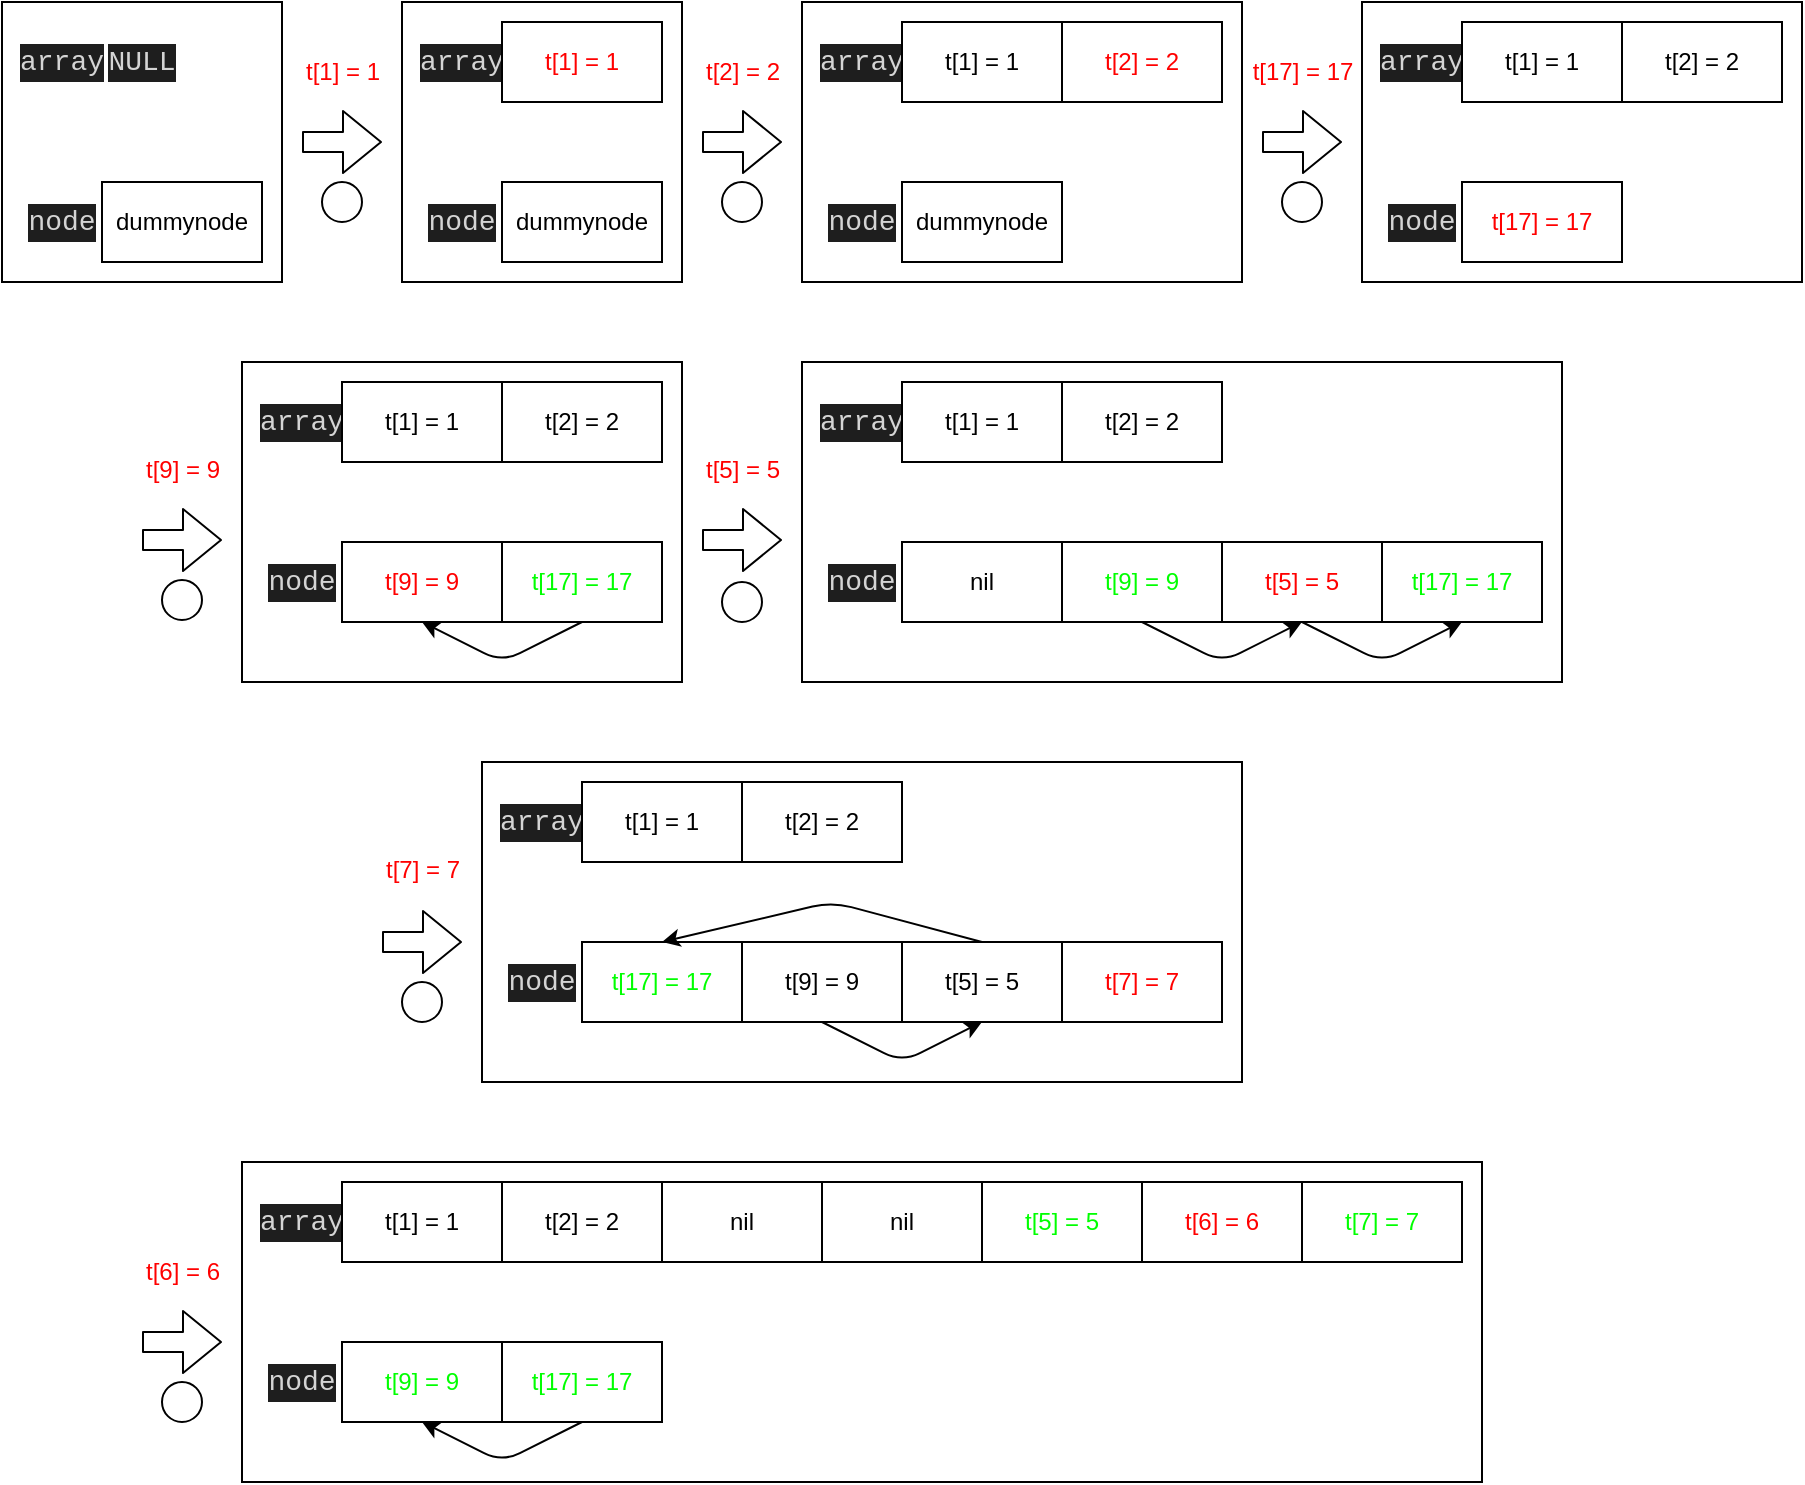<mxfile>
    <diagram id="_iM76MYS8qOPmsm7Uyij" name="Page-1">
        <mxGraphModel dx="1459" dy="834" grid="0" gridSize="10" guides="1" tooltips="1" connect="1" arrows="1" fold="1" page="0" pageScale="1" pageWidth="850" pageHeight="1100" math="0" shadow="0">
            <root>
                <mxCell id="0"/>
                <mxCell id="1" parent="0"/>
                <mxCell id="2" value="dummynode" style="rounded=0;whiteSpace=wrap;html=1;" parent="1" vertex="1">
                    <mxGeometry x="80" y="160" width="80" height="40" as="geometry"/>
                </mxCell>
                <mxCell id="3" value="&lt;div style=&quot;color: rgb(212, 212, 212); background-color: rgb(30, 30, 30); font-family: Consolas, &amp;quot;Courier New&amp;quot;, monospace; font-size: 14px; line-height: 19px;&quot;&gt;array&lt;/div&gt;" style="text;html=1;strokeColor=none;fillColor=none;align=center;verticalAlign=middle;whiteSpace=wrap;rounded=0;" parent="1" vertex="1">
                    <mxGeometry x="30" y="85" width="60" height="30" as="geometry"/>
                </mxCell>
                <mxCell id="4" value="&lt;div style=&quot;color: rgb(212, 212, 212); background-color: rgb(30, 30, 30); font-family: Consolas, &amp;quot;Courier New&amp;quot;, monospace; font-size: 14px; line-height: 19px;&quot;&gt;&lt;div style=&quot;line-height: 19px;&quot;&gt;node&lt;/div&gt;&lt;/div&gt;" style="text;html=1;strokeColor=none;fillColor=none;align=center;verticalAlign=middle;whiteSpace=wrap;rounded=0;" parent="1" vertex="1">
                    <mxGeometry x="30" y="165" width="60" height="30" as="geometry"/>
                </mxCell>
                <mxCell id="5" value="&lt;div style=&quot;color: rgb(212, 212, 212); background-color: rgb(30, 30, 30); font-family: Consolas, &amp;quot;Courier New&amp;quot;, monospace; font-size: 14px; line-height: 19px;&quot;&gt;NULL&lt;/div&gt;" style="text;html=1;strokeColor=none;fillColor=none;align=center;verticalAlign=middle;whiteSpace=wrap;rounded=0;" parent="1" vertex="1">
                    <mxGeometry x="70" y="85" width="60" height="30" as="geometry"/>
                </mxCell>
                <mxCell id="6" value="&lt;div style=&quot;color: rgb(212, 212, 212); background-color: rgb(30, 30, 30); font-family: Consolas, &amp;quot;Courier New&amp;quot;, monospace; font-size: 14px; line-height: 19px;&quot;&gt;array&lt;/div&gt;" style="text;html=1;strokeColor=none;fillColor=none;align=center;verticalAlign=middle;whiteSpace=wrap;rounded=0;" parent="1" vertex="1">
                    <mxGeometry x="230" y="85" width="60" height="30" as="geometry"/>
                </mxCell>
                <mxCell id="7" value="&lt;div style=&quot;color: rgb(212, 212, 212); background-color: rgb(30, 30, 30); font-family: Consolas, &amp;quot;Courier New&amp;quot;, monospace; font-size: 14px; line-height: 19px;&quot;&gt;&lt;div style=&quot;line-height: 19px;&quot;&gt;node&lt;/div&gt;&lt;/div&gt;" style="text;html=1;strokeColor=none;fillColor=none;align=center;verticalAlign=middle;whiteSpace=wrap;rounded=0;" parent="1" vertex="1">
                    <mxGeometry x="230" y="165" width="60" height="30" as="geometry"/>
                </mxCell>
                <mxCell id="8" value="&lt;font color=&quot;#ff0000&quot;&gt;t[1] = 1&lt;/font&gt;" style="rounded=0;whiteSpace=wrap;html=1;" parent="1" vertex="1">
                    <mxGeometry x="280" y="80" width="80" height="40" as="geometry"/>
                </mxCell>
                <mxCell id="10" value="dummynode" style="rounded=0;whiteSpace=wrap;html=1;" parent="1" vertex="1">
                    <mxGeometry x="280" y="160" width="80" height="40" as="geometry"/>
                </mxCell>
                <mxCell id="11" value="&lt;div style=&quot;color: rgb(212, 212, 212); background-color: rgb(30, 30, 30); font-family: Consolas, &amp;quot;Courier New&amp;quot;, monospace; font-size: 14px; line-height: 19px;&quot;&gt;array&lt;/div&gt;" style="text;html=1;strokeColor=none;fillColor=none;align=center;verticalAlign=middle;whiteSpace=wrap;rounded=0;" parent="1" vertex="1">
                    <mxGeometry x="430" y="85" width="60" height="30" as="geometry"/>
                </mxCell>
                <mxCell id="12" value="&lt;div style=&quot;color: rgb(212, 212, 212); background-color: rgb(30, 30, 30); font-family: Consolas, &amp;quot;Courier New&amp;quot;, monospace; font-size: 14px; line-height: 19px;&quot;&gt;&lt;div style=&quot;line-height: 19px;&quot;&gt;node&lt;/div&gt;&lt;/div&gt;" style="text;html=1;strokeColor=none;fillColor=none;align=center;verticalAlign=middle;whiteSpace=wrap;rounded=0;" parent="1" vertex="1">
                    <mxGeometry x="430" y="165" width="60" height="30" as="geometry"/>
                </mxCell>
                <mxCell id="13" value="t[1] = 1" style="rounded=0;whiteSpace=wrap;html=1;" parent="1" vertex="1">
                    <mxGeometry x="480" y="80" width="80" height="40" as="geometry"/>
                </mxCell>
                <mxCell id="14" value="dummynode" style="rounded=0;whiteSpace=wrap;html=1;" parent="1" vertex="1">
                    <mxGeometry x="480" y="160" width="80" height="40" as="geometry"/>
                </mxCell>
                <mxCell id="15" value="&lt;font&gt;t[2] = 2&lt;/font&gt;" style="rounded=0;whiteSpace=wrap;html=1;fontColor=#FF0000;" parent="1" vertex="1">
                    <mxGeometry x="560" y="80" width="80" height="40" as="geometry"/>
                </mxCell>
                <mxCell id="16" value="&lt;div style=&quot;color: rgb(212, 212, 212); background-color: rgb(30, 30, 30); font-family: Consolas, &amp;quot;Courier New&amp;quot;, monospace; font-size: 14px; line-height: 19px;&quot;&gt;array&lt;/div&gt;" style="text;html=1;strokeColor=none;fillColor=none;align=center;verticalAlign=middle;whiteSpace=wrap;rounded=0;" parent="1" vertex="1">
                    <mxGeometry x="710" y="85" width="60" height="30" as="geometry"/>
                </mxCell>
                <mxCell id="17" value="&lt;div style=&quot;color: rgb(212, 212, 212); background-color: rgb(30, 30, 30); font-family: Consolas, &amp;quot;Courier New&amp;quot;, monospace; font-size: 14px; line-height: 19px;&quot;&gt;&lt;div style=&quot;line-height: 19px;&quot;&gt;node&lt;/div&gt;&lt;/div&gt;" style="text;html=1;strokeColor=none;fillColor=none;align=center;verticalAlign=middle;whiteSpace=wrap;rounded=0;" parent="1" vertex="1">
                    <mxGeometry x="710" y="165" width="60" height="30" as="geometry"/>
                </mxCell>
                <mxCell id="18" value="t[1] = 1" style="rounded=0;whiteSpace=wrap;html=1;" parent="1" vertex="1">
                    <mxGeometry x="760" y="80" width="80" height="40" as="geometry"/>
                </mxCell>
                <mxCell id="19" value="&lt;font&gt;t[17] = 17&lt;/font&gt;" style="rounded=0;whiteSpace=wrap;html=1;fontColor=#FF0000;" parent="1" vertex="1">
                    <mxGeometry x="760" y="160" width="80" height="40" as="geometry"/>
                </mxCell>
                <mxCell id="20" value="t[2] = 2" style="rounded=0;whiteSpace=wrap;html=1;" parent="1" vertex="1">
                    <mxGeometry x="840" y="80" width="80" height="40" as="geometry"/>
                </mxCell>
                <mxCell id="21" value="&lt;div style=&quot;color: rgb(212, 212, 212); background-color: rgb(30, 30, 30); font-family: Consolas, &amp;quot;Courier New&amp;quot;, monospace; font-size: 14px; line-height: 19px;&quot;&gt;array&lt;/div&gt;" style="text;html=1;strokeColor=none;fillColor=none;align=center;verticalAlign=middle;whiteSpace=wrap;rounded=0;" parent="1" vertex="1">
                    <mxGeometry x="150" y="265" width="60" height="30" as="geometry"/>
                </mxCell>
                <mxCell id="22" value="&lt;div style=&quot;color: rgb(212, 212, 212); background-color: rgb(30, 30, 30); font-family: Consolas, &amp;quot;Courier New&amp;quot;, monospace; font-size: 14px; line-height: 19px;&quot;&gt;&lt;div style=&quot;line-height: 19px;&quot;&gt;node&lt;/div&gt;&lt;/div&gt;" style="text;html=1;strokeColor=none;fillColor=none;align=center;verticalAlign=middle;whiteSpace=wrap;rounded=0;" parent="1" vertex="1">
                    <mxGeometry x="150" y="345" width="60" height="30" as="geometry"/>
                </mxCell>
                <mxCell id="23" value="t[1] = 1" style="rounded=0;whiteSpace=wrap;html=1;" parent="1" vertex="1">
                    <mxGeometry x="200" y="260" width="80" height="40" as="geometry"/>
                </mxCell>
                <mxCell id="24" value="&lt;font color=&quot;#ff0000&quot;&gt;t[9] = 9&lt;/font&gt;" style="rounded=0;whiteSpace=wrap;html=1;" parent="1" vertex="1">
                    <mxGeometry x="200" y="340" width="80" height="40" as="geometry"/>
                </mxCell>
                <mxCell id="25" value="t[2] = 2" style="rounded=0;whiteSpace=wrap;html=1;" parent="1" vertex="1">
                    <mxGeometry x="280" y="260" width="80" height="40" as="geometry"/>
                </mxCell>
                <mxCell id="26" value="&lt;font color=&quot;#00ff00&quot;&gt;t[17] = 17&lt;/font&gt;" style="rounded=0;whiteSpace=wrap;html=1;" parent="1" vertex="1">
                    <mxGeometry x="280" y="340" width="80" height="40" as="geometry"/>
                </mxCell>
                <mxCell id="27" value="&lt;div style=&quot;color: rgb(212, 212, 212); background-color: rgb(30, 30, 30); font-family: Consolas, &amp;quot;Courier New&amp;quot;, monospace; font-size: 14px; line-height: 19px;&quot;&gt;array&lt;/div&gt;" style="text;html=1;strokeColor=none;fillColor=none;align=center;verticalAlign=middle;whiteSpace=wrap;rounded=0;" parent="1" vertex="1">
                    <mxGeometry x="430" y="265" width="60" height="30" as="geometry"/>
                </mxCell>
                <mxCell id="28" value="&lt;div style=&quot;color: rgb(212, 212, 212); background-color: rgb(30, 30, 30); font-family: Consolas, &amp;quot;Courier New&amp;quot;, monospace; font-size: 14px; line-height: 19px;&quot;&gt;&lt;div style=&quot;line-height: 19px;&quot;&gt;node&lt;/div&gt;&lt;/div&gt;" style="text;html=1;strokeColor=none;fillColor=none;align=center;verticalAlign=middle;whiteSpace=wrap;rounded=0;" parent="1" vertex="1">
                    <mxGeometry x="430" y="345" width="60" height="30" as="geometry"/>
                </mxCell>
                <mxCell id="29" value="t[1] = 1" style="rounded=0;whiteSpace=wrap;html=1;" parent="1" vertex="1">
                    <mxGeometry x="480" y="260" width="80" height="40" as="geometry"/>
                </mxCell>
                <mxCell id="30" value="nil" style="rounded=0;whiteSpace=wrap;html=1;" parent="1" vertex="1">
                    <mxGeometry x="480" y="340" width="80" height="40" as="geometry"/>
                </mxCell>
                <mxCell id="31" value="t[2] = 2" style="rounded=0;whiteSpace=wrap;html=1;" parent="1" vertex="1">
                    <mxGeometry x="560" y="260" width="80" height="40" as="geometry"/>
                </mxCell>
                <mxCell id="32" value="t[9] = 9" style="rounded=0;whiteSpace=wrap;html=1;fontColor=#00FF00;" parent="1" vertex="1">
                    <mxGeometry x="560" y="340" width="80" height="40" as="geometry"/>
                </mxCell>
                <mxCell id="41" value="&lt;font color=&quot;#ff0000&quot;&gt;t[5] = 5&lt;/font&gt;" style="rounded=0;whiteSpace=wrap;html=1;" parent="1" vertex="1">
                    <mxGeometry x="640" y="340" width="80" height="40" as="geometry"/>
                </mxCell>
                <mxCell id="42" value="t[17] = 17" style="rounded=0;whiteSpace=wrap;html=1;fontColor=#00FF00;" parent="1" vertex="1">
                    <mxGeometry x="720" y="340" width="80" height="40" as="geometry"/>
                </mxCell>
                <mxCell id="43" value="&lt;div style=&quot;color: rgb(212, 212, 212); background-color: rgb(30, 30, 30); font-family: Consolas, &amp;quot;Courier New&amp;quot;, monospace; font-size: 14px; line-height: 19px;&quot;&gt;array&lt;/div&gt;" style="text;html=1;strokeColor=none;fillColor=none;align=center;verticalAlign=middle;whiteSpace=wrap;rounded=0;" parent="1" vertex="1">
                    <mxGeometry x="270" y="465" width="60" height="30" as="geometry"/>
                </mxCell>
                <mxCell id="44" value="&lt;div style=&quot;color: rgb(212, 212, 212); background-color: rgb(30, 30, 30); font-family: Consolas, &amp;quot;Courier New&amp;quot;, monospace; font-size: 14px; line-height: 19px;&quot;&gt;&lt;div style=&quot;line-height: 19px;&quot;&gt;node&lt;/div&gt;&lt;/div&gt;" style="text;html=1;strokeColor=none;fillColor=none;align=center;verticalAlign=middle;whiteSpace=wrap;rounded=0;" parent="1" vertex="1">
                    <mxGeometry x="270" y="545" width="60" height="30" as="geometry"/>
                </mxCell>
                <mxCell id="45" value="t[1] = 1" style="rounded=0;whiteSpace=wrap;html=1;" parent="1" vertex="1">
                    <mxGeometry x="320" y="460" width="80" height="40" as="geometry"/>
                </mxCell>
                <mxCell id="46" value="t[7] = 7" style="rounded=0;whiteSpace=wrap;html=1;fontColor=#FF0000;" parent="1" vertex="1">
                    <mxGeometry x="560" y="540" width="80" height="40" as="geometry"/>
                </mxCell>
                <mxCell id="47" value="t[2] = 2" style="rounded=0;whiteSpace=wrap;html=1;" parent="1" vertex="1">
                    <mxGeometry x="400" y="460" width="80" height="40" as="geometry"/>
                </mxCell>
                <mxCell id="48" value="t[9] = 9" style="rounded=0;whiteSpace=wrap;html=1;" parent="1" vertex="1">
                    <mxGeometry x="400" y="540" width="80" height="40" as="geometry"/>
                </mxCell>
                <mxCell id="49" value="t[5] = 5" style="rounded=0;whiteSpace=wrap;html=1;" parent="1" vertex="1">
                    <mxGeometry x="480" y="540" width="80" height="40" as="geometry"/>
                </mxCell>
                <mxCell id="50" value="t[17] = 17" style="rounded=0;whiteSpace=wrap;html=1;fontColor=#00FF00;" parent="1" vertex="1">
                    <mxGeometry x="320" y="540" width="80" height="40" as="geometry"/>
                </mxCell>
                <mxCell id="68" value="" style="endArrow=classic;html=1;entryX=0.5;entryY=1;entryDx=0;entryDy=0;" parent="1" target="24" edge="1">
                    <mxGeometry width="50" height="50" relative="1" as="geometry">
                        <mxPoint x="320" y="380" as="sourcePoint"/>
                        <mxPoint x="370" y="330" as="targetPoint"/>
                        <Array as="points">
                            <mxPoint x="280" y="400"/>
                        </Array>
                    </mxGeometry>
                </mxCell>
                <mxCell id="69" value="" style="endArrow=classic;html=1;exitX=0.5;exitY=1;exitDx=0;exitDy=0;entryX=0.5;entryY=1;entryDx=0;entryDy=0;" parent="1" source="32" target="41" edge="1">
                    <mxGeometry width="50" height="50" relative="1" as="geometry">
                        <mxPoint x="520" y="420" as="sourcePoint"/>
                        <mxPoint x="570" y="370" as="targetPoint"/>
                        <Array as="points">
                            <mxPoint x="640" y="400"/>
                        </Array>
                    </mxGeometry>
                </mxCell>
                <mxCell id="78" value="" style="endArrow=classic;html=1;exitX=0.5;exitY=1;exitDx=0;exitDy=0;entryX=0.5;entryY=1;entryDx=0;entryDy=0;" parent="1" source="48" target="49" edge="1">
                    <mxGeometry width="50" height="50" relative="1" as="geometry">
                        <mxPoint x="610" y="560" as="sourcePoint"/>
                        <mxPoint x="660" y="510" as="targetPoint"/>
                        <Array as="points">
                            <mxPoint x="480" y="600"/>
                        </Array>
                    </mxGeometry>
                </mxCell>
                <mxCell id="89" value="" style="rounded=0;whiteSpace=wrap;html=1;fillColor=none;" parent="1" vertex="1">
                    <mxGeometry x="30" y="70" width="140" height="140" as="geometry"/>
                </mxCell>
                <mxCell id="91" value="" style="rounded=0;whiteSpace=wrap;html=1;fillColor=none;" parent="1" vertex="1">
                    <mxGeometry x="430" y="70" width="220" height="140" as="geometry"/>
                </mxCell>
                <mxCell id="92" value="" style="rounded=0;whiteSpace=wrap;html=1;fillColor=none;" parent="1" vertex="1">
                    <mxGeometry x="710" y="70" width="220" height="140" as="geometry"/>
                </mxCell>
                <mxCell id="93" value="" style="rounded=0;whiteSpace=wrap;html=1;fillColor=none;" parent="1" vertex="1">
                    <mxGeometry x="150" y="250" width="220" height="160" as="geometry"/>
                </mxCell>
                <mxCell id="94" value="" style="rounded=0;whiteSpace=wrap;html=1;fillColor=none;" parent="1" vertex="1">
                    <mxGeometry x="430" y="250" width="380" height="160" as="geometry"/>
                </mxCell>
                <mxCell id="95" value="" style="rounded=0;whiteSpace=wrap;html=1;fillColor=none;" parent="1" vertex="1">
                    <mxGeometry x="270" y="450" width="380" height="160" as="geometry"/>
                </mxCell>
                <mxCell id="98" value="" style="shape=flexArrow;endArrow=classic;html=1;" parent="1" edge="1">
                    <mxGeometry width="50" height="50" relative="1" as="geometry">
                        <mxPoint x="180" y="140" as="sourcePoint"/>
                        <mxPoint x="220" y="140" as="targetPoint"/>
                    </mxGeometry>
                </mxCell>
                <mxCell id="99" value="&lt;font color=&quot;#ff0000&quot;&gt;t[1] = 1&lt;/font&gt;" style="text;html=1;align=center;verticalAlign=middle;resizable=0;points=[];autosize=1;strokeColor=none;fillColor=none;" parent="1" vertex="1">
                    <mxGeometry x="170" y="90" width="60" height="30" as="geometry"/>
                </mxCell>
                <mxCell id="100" value="" style="rounded=0;whiteSpace=wrap;html=1;fillColor=none;" parent="1" vertex="1">
                    <mxGeometry x="230" y="70" width="140" height="140" as="geometry"/>
                </mxCell>
                <mxCell id="101" value="" style="shape=flexArrow;endArrow=classic;html=1;" parent="1" edge="1">
                    <mxGeometry width="50" height="50" relative="1" as="geometry">
                        <mxPoint x="380.0" y="140" as="sourcePoint"/>
                        <mxPoint x="420.0" y="140" as="targetPoint"/>
                    </mxGeometry>
                </mxCell>
                <mxCell id="102" value="t[2] = 2" style="text;html=1;align=center;verticalAlign=middle;resizable=0;points=[];autosize=1;strokeColor=none;fillColor=none;fontColor=#FF0000;" parent="1" vertex="1">
                    <mxGeometry x="370" y="90" width="60" height="30" as="geometry"/>
                </mxCell>
                <mxCell id="103" value="" style="shape=flexArrow;endArrow=classic;html=1;" parent="1" edge="1">
                    <mxGeometry width="50" height="50" relative="1" as="geometry">
                        <mxPoint x="660.0" y="140" as="sourcePoint"/>
                        <mxPoint x="700.0" y="140" as="targetPoint"/>
                    </mxGeometry>
                </mxCell>
                <mxCell id="104" value="t[17] = 17" style="text;html=1;align=center;verticalAlign=middle;resizable=0;points=[];autosize=1;strokeColor=none;fillColor=none;fontColor=#FF0000;" parent="1" vertex="1">
                    <mxGeometry x="645" y="90" width="70" height="30" as="geometry"/>
                </mxCell>
                <mxCell id="107" value="" style="shape=flexArrow;endArrow=classic;html=1;" parent="1" edge="1">
                    <mxGeometry width="50" height="50" relative="1" as="geometry">
                        <mxPoint x="380" y="339" as="sourcePoint"/>
                        <mxPoint x="420" y="339" as="targetPoint"/>
                    </mxGeometry>
                </mxCell>
                <mxCell id="108" value="t[5] = 5" style="text;html=1;align=center;verticalAlign=middle;resizable=0;points=[];autosize=1;strokeColor=none;fillColor=none;fontColor=#FF0000;" parent="1" vertex="1">
                    <mxGeometry x="370" y="289" width="60" height="30" as="geometry"/>
                </mxCell>
                <mxCell id="111" value="" style="shape=flexArrow;endArrow=classic;html=1;" parent="1" edge="1">
                    <mxGeometry width="50" height="50" relative="1" as="geometry">
                        <mxPoint x="100" y="339" as="sourcePoint"/>
                        <mxPoint x="140" y="339" as="targetPoint"/>
                    </mxGeometry>
                </mxCell>
                <mxCell id="112" value="t[9] = 9" style="text;html=1;align=center;verticalAlign=middle;resizable=0;points=[];autosize=1;strokeColor=none;fillColor=none;fontColor=#FF0000;" parent="1" vertex="1">
                    <mxGeometry x="90" y="289" width="60" height="30" as="geometry"/>
                </mxCell>
                <mxCell id="115" value="" style="shape=flexArrow;endArrow=classic;html=1;" parent="1" edge="1">
                    <mxGeometry width="50" height="50" relative="1" as="geometry">
                        <mxPoint x="220" y="540" as="sourcePoint"/>
                        <mxPoint x="260" y="540" as="targetPoint"/>
                    </mxGeometry>
                </mxCell>
                <mxCell id="116" value="t[7] = 7" style="text;html=1;align=center;verticalAlign=middle;resizable=0;points=[];autosize=1;strokeColor=none;fillColor=none;fontColor=#FF0000;" parent="1" vertex="1">
                    <mxGeometry x="210" y="489" width="60" height="30" as="geometry"/>
                </mxCell>
                <mxCell id="121" value="1" style="ellipse;whiteSpace=wrap;html=1;aspect=fixed;labelBackgroundColor=none;fontColor=#FFFFFF;fillColor=none;" parent="1" vertex="1">
                    <mxGeometry x="190" y="160" width="20" height="20" as="geometry"/>
                </mxCell>
                <mxCell id="122" value="2" style="ellipse;whiteSpace=wrap;html=1;aspect=fixed;labelBackgroundColor=none;fontColor=#FFFFFF;fillColor=none;" parent="1" vertex="1">
                    <mxGeometry x="390" y="160" width="20" height="20" as="geometry"/>
                </mxCell>
                <mxCell id="123" value="3" style="ellipse;whiteSpace=wrap;html=1;aspect=fixed;labelBackgroundColor=none;fontColor=#FFFFFF;fillColor=none;" parent="1" vertex="1">
                    <mxGeometry x="670" y="160" width="20" height="20" as="geometry"/>
                </mxCell>
                <mxCell id="124" value="4" style="ellipse;whiteSpace=wrap;html=1;aspect=fixed;labelBackgroundColor=none;fontColor=#FFFFFF;fillColor=none;" parent="1" vertex="1">
                    <mxGeometry x="110" y="359" width="20" height="20" as="geometry"/>
                </mxCell>
                <mxCell id="125" value="5" style="ellipse;whiteSpace=wrap;html=1;aspect=fixed;labelBackgroundColor=none;fontColor=#FFFFFF;fillColor=none;" vertex="1" parent="1">
                    <mxGeometry x="390" y="360" width="20" height="20" as="geometry"/>
                </mxCell>
                <mxCell id="126" value="6" style="ellipse;whiteSpace=wrap;html=1;aspect=fixed;labelBackgroundColor=none;fontColor=#FFFFFF;fillColor=none;" vertex="1" parent="1">
                    <mxGeometry x="230" y="560" width="20" height="20" as="geometry"/>
                </mxCell>
                <mxCell id="129" value="" style="endArrow=classic;html=1;exitX=0.5;exitY=1;exitDx=0;exitDy=0;entryX=0.5;entryY=1;entryDx=0;entryDy=0;" edge="1" parent="1">
                    <mxGeometry width="50" height="50" relative="1" as="geometry">
                        <mxPoint x="680" y="380" as="sourcePoint"/>
                        <mxPoint x="760" y="380" as="targetPoint"/>
                        <Array as="points">
                            <mxPoint x="720" y="400"/>
                        </Array>
                    </mxGeometry>
                </mxCell>
                <mxCell id="131" value="&lt;div style=&quot;color: rgb(212, 212, 212); background-color: rgb(30, 30, 30); font-family: Consolas, &amp;quot;Courier New&amp;quot;, monospace; font-size: 14px; line-height: 19px;&quot;&gt;array&lt;/div&gt;" style="text;html=1;strokeColor=none;fillColor=none;align=center;verticalAlign=middle;whiteSpace=wrap;rounded=0;" vertex="1" parent="1">
                    <mxGeometry x="150" y="665" width="60" height="30" as="geometry"/>
                </mxCell>
                <mxCell id="132" value="&lt;div style=&quot;color: rgb(212, 212, 212); background-color: rgb(30, 30, 30); font-family: Consolas, &amp;quot;Courier New&amp;quot;, monospace; font-size: 14px; line-height: 19px;&quot;&gt;&lt;div style=&quot;line-height: 19px;&quot;&gt;node&lt;/div&gt;&lt;/div&gt;" style="text;html=1;strokeColor=none;fillColor=none;align=center;verticalAlign=middle;whiteSpace=wrap;rounded=0;" vertex="1" parent="1">
                    <mxGeometry x="150" y="745" width="60" height="30" as="geometry"/>
                </mxCell>
                <mxCell id="133" value="t[1] = 1" style="rounded=0;whiteSpace=wrap;html=1;" vertex="1" parent="1">
                    <mxGeometry x="200" y="660" width="80" height="40" as="geometry"/>
                </mxCell>
                <mxCell id="135" value="t[2] = 2" style="rounded=0;whiteSpace=wrap;html=1;" vertex="1" parent="1">
                    <mxGeometry x="280" y="660" width="80" height="40" as="geometry"/>
                </mxCell>
                <mxCell id="136" value="&lt;font color=&quot;#00ff00&quot;&gt;t[9] = 9&lt;/font&gt;" style="rounded=0;whiteSpace=wrap;html=1;" vertex="1" parent="1">
                    <mxGeometry x="200" y="740" width="80" height="40" as="geometry"/>
                </mxCell>
                <mxCell id="138" value="t[17] = 17" style="rounded=0;whiteSpace=wrap;html=1;fontColor=#00FF00;" vertex="1" parent="1">
                    <mxGeometry x="280" y="740" width="80" height="40" as="geometry"/>
                </mxCell>
                <mxCell id="140" value="" style="rounded=0;whiteSpace=wrap;html=1;fillColor=none;" vertex="1" parent="1">
                    <mxGeometry x="150" y="650" width="620" height="160" as="geometry"/>
                </mxCell>
                <mxCell id="142" value="nil" style="rounded=0;whiteSpace=wrap;html=1;" vertex="1" parent="1">
                    <mxGeometry x="360" y="660" width="80" height="40" as="geometry"/>
                </mxCell>
                <mxCell id="143" value="nil" style="rounded=0;whiteSpace=wrap;html=1;" vertex="1" parent="1">
                    <mxGeometry x="440" y="660" width="80" height="40" as="geometry"/>
                </mxCell>
                <mxCell id="144" value="&lt;font color=&quot;#00ff00&quot;&gt;t[5] = 5&lt;/font&gt;" style="rounded=0;whiteSpace=wrap;html=1;" vertex="1" parent="1">
                    <mxGeometry x="520" y="660" width="80" height="40" as="geometry"/>
                </mxCell>
                <mxCell id="145" value="&lt;span style=&quot;color: rgb(255, 0, 0);&quot;&gt;t[6] = 6&lt;/span&gt;" style="rounded=0;whiteSpace=wrap;html=1;fontColor=#00FF00;" vertex="1" parent="1">
                    <mxGeometry x="600" y="660" width="80" height="40" as="geometry"/>
                </mxCell>
                <mxCell id="146" value="&lt;span style=&quot;color: rgb(0, 255, 0);&quot;&gt;t[7] = 7&lt;/span&gt;" style="rounded=0;whiteSpace=wrap;html=1;fontColor=#FF0000;" vertex="1" parent="1">
                    <mxGeometry x="680" y="660" width="80" height="40" as="geometry"/>
                </mxCell>
                <mxCell id="147" value="" style="endArrow=classic;html=1;fontColor=#00FF00;exitX=0.5;exitY=1;exitDx=0;exitDy=0;entryX=0.5;entryY=1;entryDx=0;entryDy=0;" edge="1" parent="1" source="138" target="136">
                    <mxGeometry width="50" height="50" relative="1" as="geometry">
                        <mxPoint x="460" y="660" as="sourcePoint"/>
                        <mxPoint x="510" y="610" as="targetPoint"/>
                        <Array as="points">
                            <mxPoint x="280" y="800"/>
                        </Array>
                    </mxGeometry>
                </mxCell>
                <mxCell id="148" value="" style="shape=flexArrow;endArrow=classic;html=1;" edge="1" parent="1">
                    <mxGeometry width="50" height="50" relative="1" as="geometry">
                        <mxPoint x="100" y="740" as="sourcePoint"/>
                        <mxPoint x="140" y="740" as="targetPoint"/>
                    </mxGeometry>
                </mxCell>
                <mxCell id="149" value="t[6] = 6" style="text;html=1;align=center;verticalAlign=middle;resizable=0;points=[];autosize=1;strokeColor=none;fillColor=none;fontColor=#FF0000;" vertex="1" parent="1">
                    <mxGeometry x="90" y="690" width="60" height="30" as="geometry"/>
                </mxCell>
                <mxCell id="150" value="7" style="ellipse;whiteSpace=wrap;html=1;aspect=fixed;labelBackgroundColor=none;fontColor=#FFFFFF;fillColor=none;" vertex="1" parent="1">
                    <mxGeometry x="110" y="760" width="20" height="20" as="geometry"/>
                </mxCell>
                <mxCell id="151" value="" style="endArrow=classic;html=1;fontColor=#00FF00;exitX=0.5;exitY=0;exitDx=0;exitDy=0;entryX=0.5;entryY=0;entryDx=0;entryDy=0;" edge="1" parent="1" source="49" target="50">
                    <mxGeometry width="50" height="50" relative="1" as="geometry">
                        <mxPoint x="425" y="490" as="sourcePoint"/>
                        <mxPoint x="475" y="440" as="targetPoint"/>
                        <Array as="points">
                            <mxPoint x="445" y="520"/>
                        </Array>
                    </mxGeometry>
                </mxCell>
            </root>
        </mxGraphModel>
    </diagram>
</mxfile>